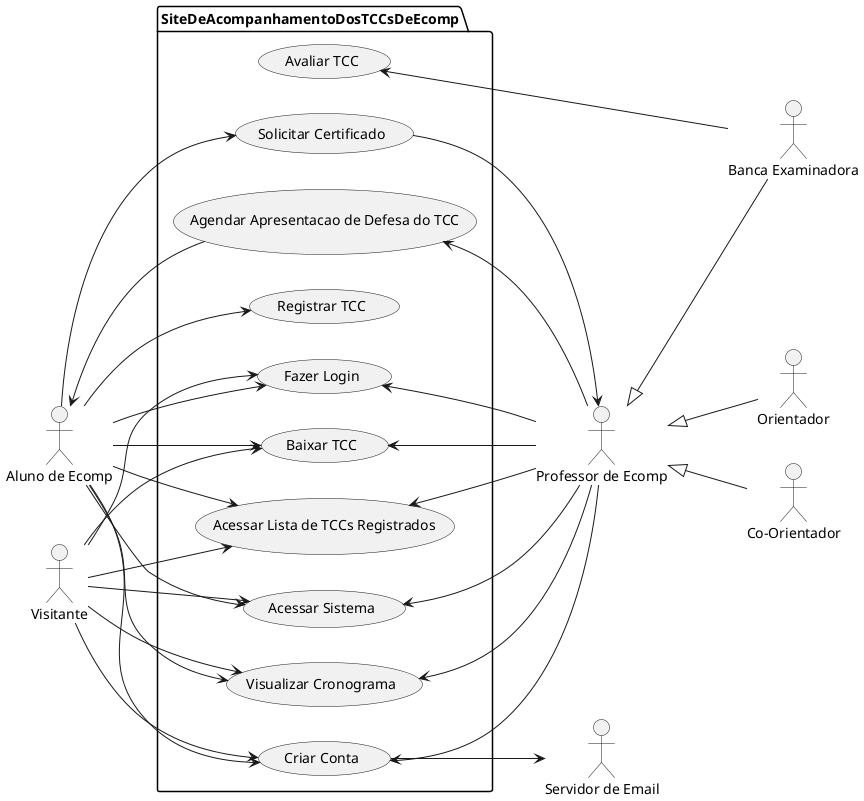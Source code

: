 @startuml Diagrama de Casos de Uso

left to right direction
:Aluno de Ecomp:
:Visitante: 
:Servidor de Email:
:Professor de Ecomp: 
:Orientador:
:Co-Orientador:
:Banca Examinadora:


package SiteDeAcompanhamentoDosTCCsDeEcomp{
    (Criar Conta) 
    (Fazer Login) 
    (Acessar Sistema)
    (Visualizar Cronograma)
    (Registrar TCC)
    (Acessar Lista de TCCs Registrados)
    (Baixar TCC)
    (Avaliar TCC)
    (Solicitar Certificado)
    (Agendar Apresentacao de Defesa do TCC)
}

:Visitante: --> (Criar Conta)
:Visitante: --> (Fazer Login)
:Visitante: --> (Acessar Sistema)
:Visitante: --> (Visualizar Cronograma)
:Visitante: --> (Acessar Lista de TCCs Registrados)
:Visitante: --> (Baixar TCC)

:Professor de Ecomp: -up-> (Criar Conta)
:Professor de Ecomp: -up-> (Fazer Login)
:Professor de Ecomp: -up-> (Agendar Apresentacao de Defesa do TCC)
:Professor de Ecomp: -up-> (Visualizar Cronograma)
:Professor de Ecomp: -up-> (Acessar Sistema)
:Professor de Ecomp: -up-> (Acessar Lista de TCCs Registrados)
:Professor de Ecomp: -up-> (Baixar TCC)

:Aluno de Ecomp: --> (Criar Conta)
:Aluno de Ecomp: --> (Fazer Login)
:Aluno de Ecomp: --> (Solicitar Certificado)
:Aluno de Ecomp: --> (Visualizar Cronograma)
:Aluno de Ecomp: --> (Baixar TCC)
:Aluno de Ecomp: --> (Acessar Lista de TCCs Registrados)
:Aluno de Ecomp: --> (Registrar TCC)
:Aluno de Ecomp: --> (Acessar Sistema)

:Orientador: -up-|> :Professor de Ecomp:
:Co-Orientador: -up-|> :Professor de Ecomp:
:Banca Examinadora: -up-|> :Professor de Ecomp:
:Banca Examinadora: --> (Avaliar TCC)

(Agendar Apresentacao de Defesa do TCC) --> :Aluno de Ecomp:
(Criar Conta) --> :Servidor de Email:
(Solicitar Certificado) --> :Professor de Ecomp:

@enduml